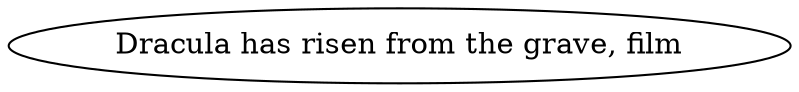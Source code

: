 // Notice UMLRM0106
digraph UMLRM0106 {
	rankdir=LR
	size="20,20"
	UMLRM0106 [label="Dracula has risen from the grave, film"]
}
